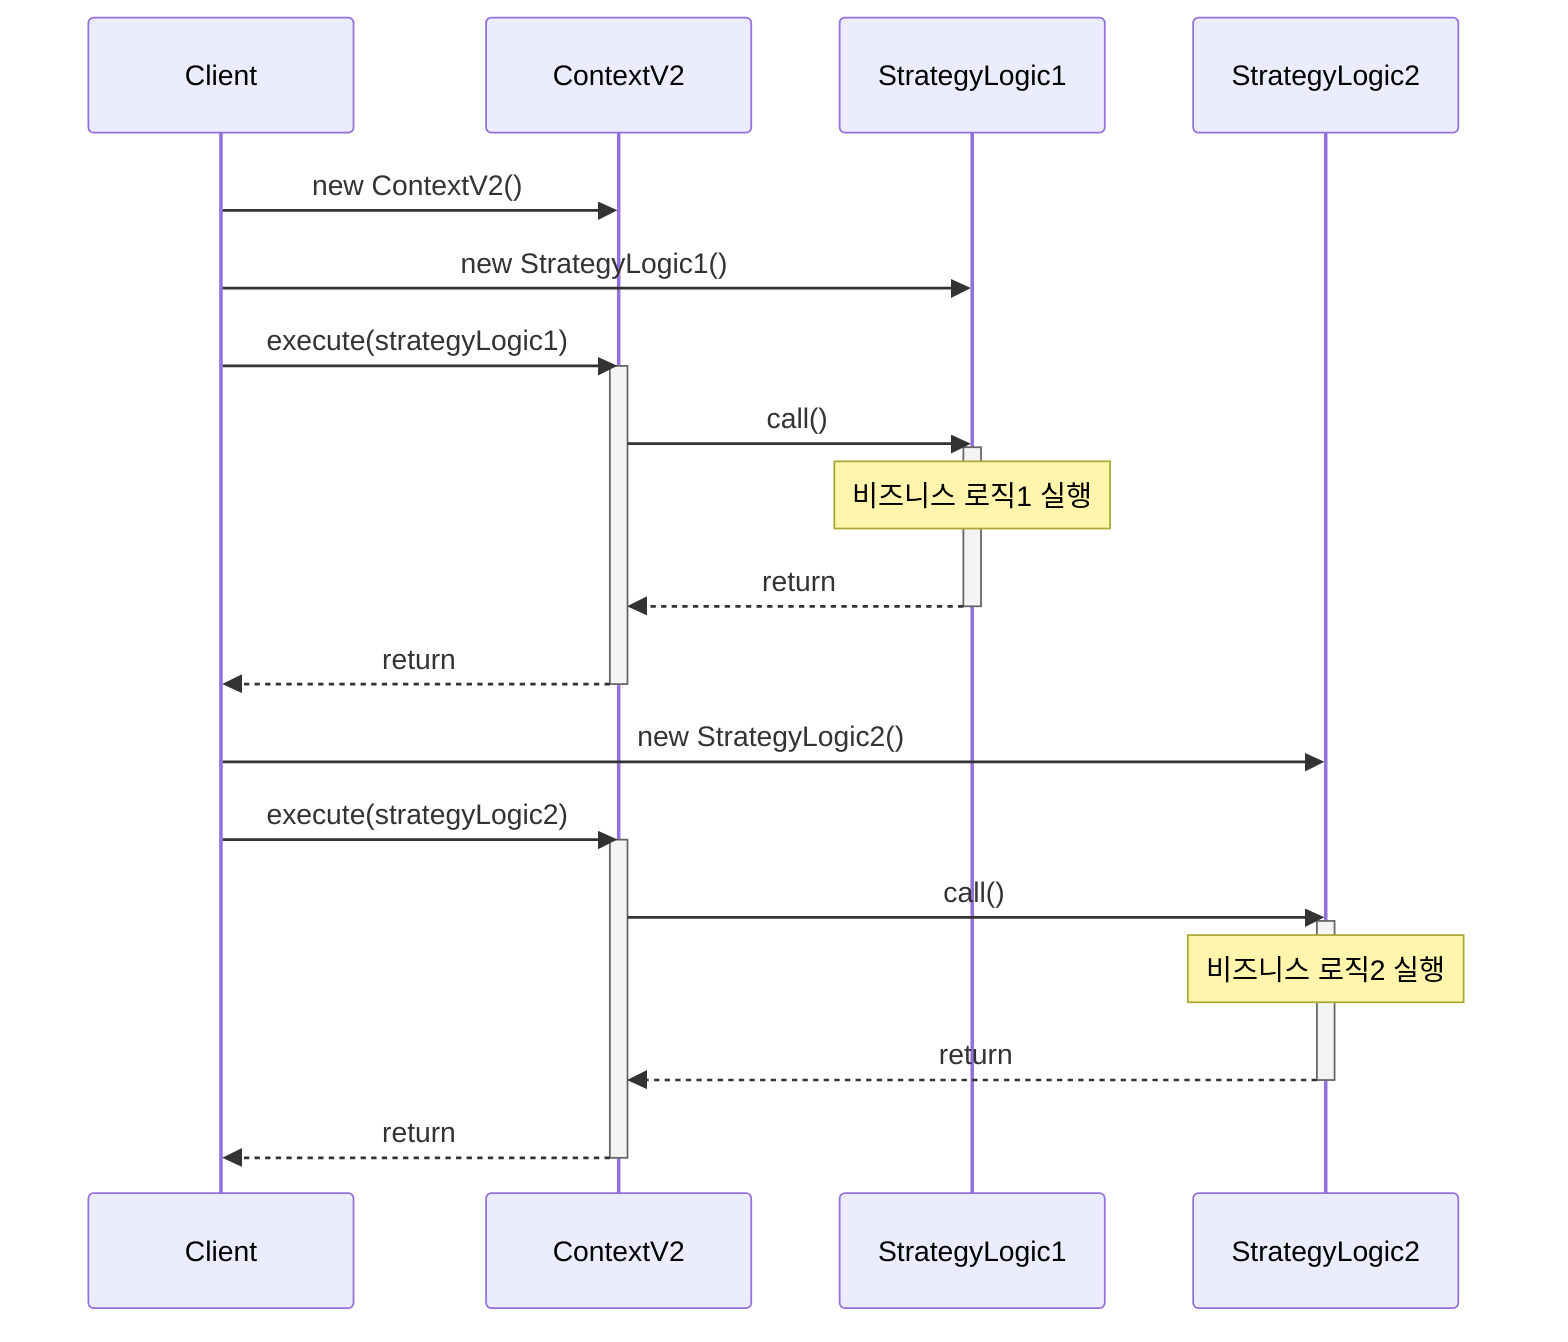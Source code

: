 sequenceDiagram
    participant Client
    participant Context as ContextV2
    participant Logic1 as StrategyLogic1
    participant Logic2 as StrategyLogic2
    
    Client->>Context: new ContextV2()
    Client->>Logic1: new StrategyLogic1()
    Client->>Context: execute(strategyLogic1)
    
    activate Context
    Context->>Logic1: call()
    
    activate Logic1
    Note over Logic1: 비즈니스 로직1 실행
    Logic1-->>Context: return
    deactivate Logic1
    
    Context-->>Client: return
    deactivate Context
    
    Client->>Logic2: new StrategyLogic2()
    Client->>Context: execute(strategyLogic2)
    
    activate Context
    Context->>Logic2: call()
    
    activate Logic2
    Note over Logic2: 비즈니스 로직2 실행
    Logic2-->>Context: return
    deactivate Logic2
    
    Context-->>Client: return
    deactivate Context